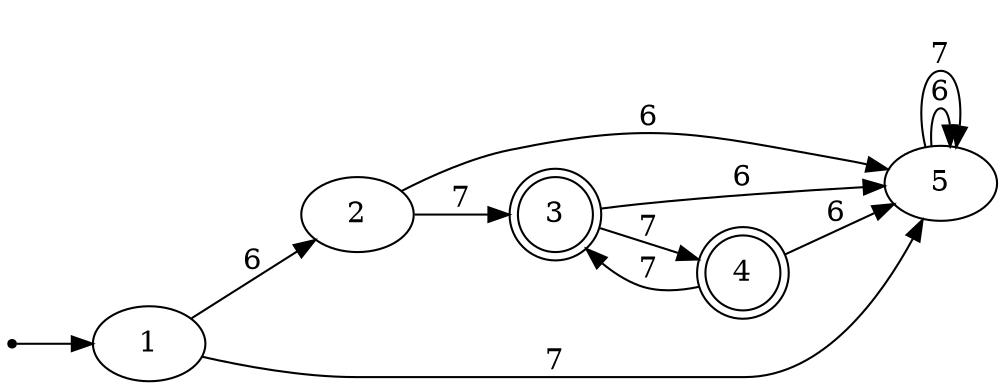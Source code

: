 digraph{

rankdir=LR;
inic[shape=point];

inic->1;

1->2 [label="6"];
1->5 [label="7"];
2->3 [label="7"];
2->5 [label="6"];
3->5 [label="6"];
3->4 [label="7"];
4->5 [label="6"];
4->3 [label="7"];
5->5 [label="6"];
5->5 [label="7"];

4[shape=doublecircle];
3[shape=doublecircle];
}
